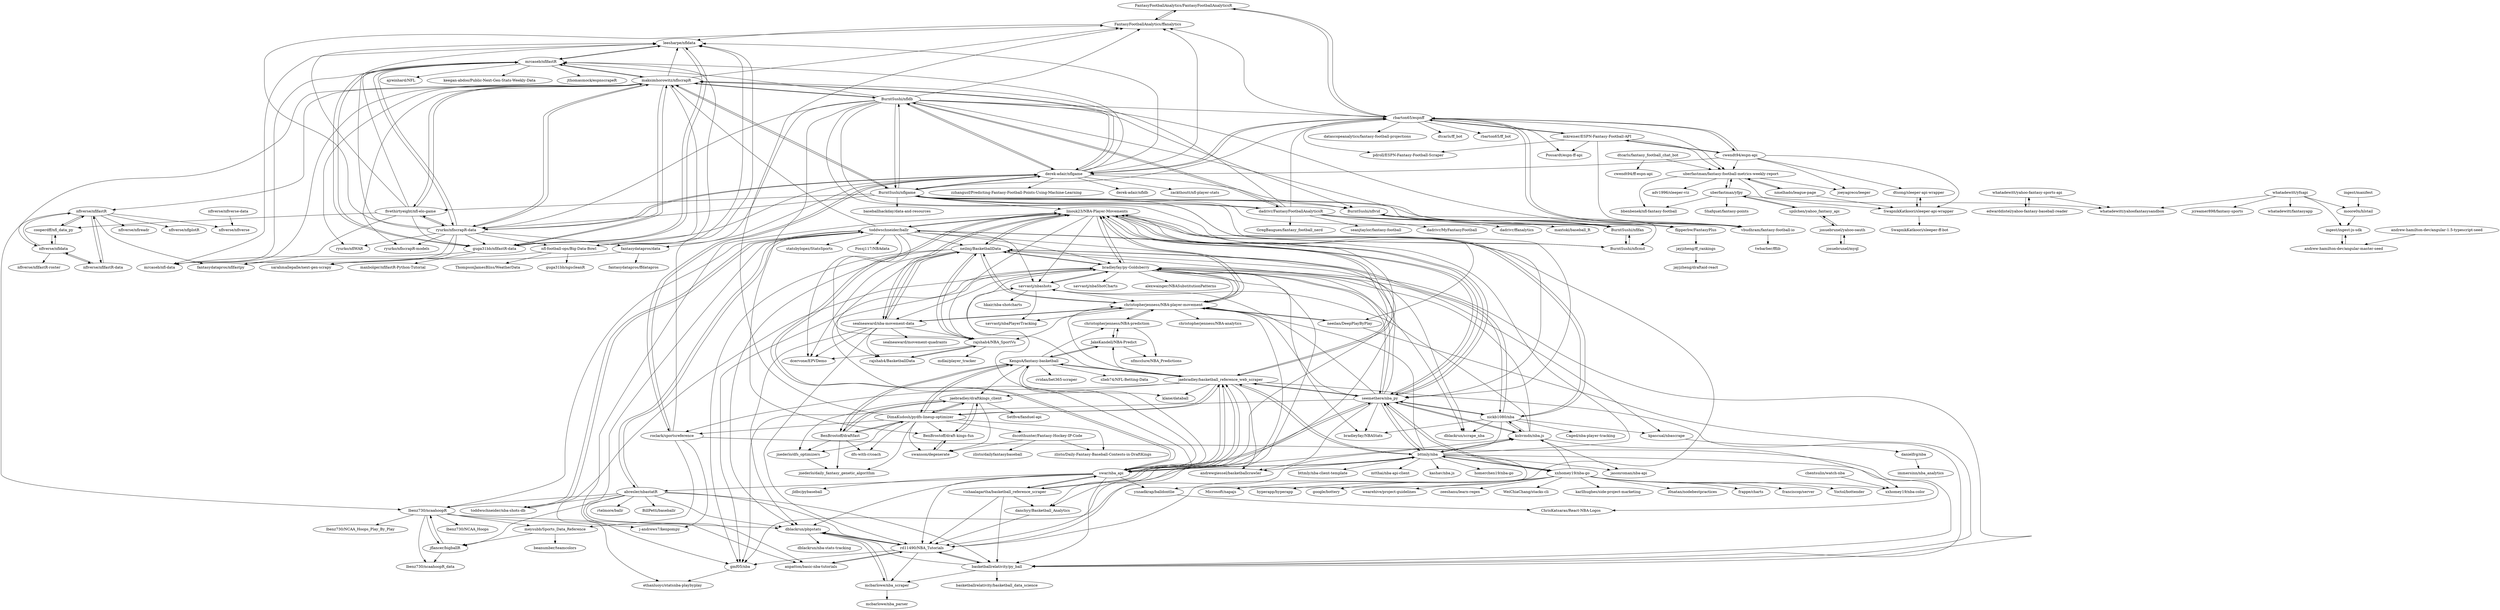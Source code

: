 digraph G {
"FantasyFootballAnalytics/FantasyFootballAnalyticsR" -> "FantasyFootballAnalytics/ffanalytics"
"FantasyFootballAnalytics/FantasyFootballAnalyticsR" -> "rbarton65/espnff"
"toddwschneider/ballr" -> "toddwschneider/nba-shots-db"
"toddwschneider/ballr" -> "abresler/nbastatR"
"toddwschneider/ballr" -> "neilmj/BasketballData"
"toddwschneider/ballr" -> "linouk23/NBA-Player-Movements"
"toddwschneider/ballr" -> "savvastj/nbashots"
"toddwschneider/ballr" -> "anpatton/basic-nba-tutorials"
"toddwschneider/ballr" -> "bradleyfay/py-Goldsberry"
"toddwschneider/ballr" -> "rajshah4/NBA_SportVu"
"toddwschneider/ballr" -> "maksimhorowitz/nflscrapR"
"toddwschneider/ballr" -> "lbenz730/ncaahoopR"
"toddwschneider/ballr" -> "statsbylopez/StatsSports"
"toddwschneider/ballr" -> "seemethere/nba_py"
"toddwschneider/ballr" -> "danchyy/Basketball_Analytics"
"toddwschneider/ballr" -> "dcervone/EPVDemo"
"toddwschneider/ballr" -> "Fossj117/NBAdata"
"swar/nba_api" -> "seemethere/nba_py"
"swar/nba_api" -> "jaebradley/basketball_reference_web_scraper"
"swar/nba_api" -> "bttmly/nba"
"swar/nba_api" -> "linouk23/NBA-Player-Movements"
"swar/nba_api" -> "vishaalagartha/basketball_reference_scraper"
"swar/nba_api" -> "basketballrelativity/py_ball"
"swar/nba_api" -> "rd11490/NBA_Tutorials"
"swar/nba_api" -> "abresler/nbastatR"
"swar/nba_api" -> "bradleyfay/py-Goldsberry"
"swar/nba_api" -> "jldbc/pybaseball" ["e"=1]
"swar/nba_api" -> "savvastj/nbashots"
"swar/nba_api" -> "dblackrun/pbpstats"
"swar/nba_api" -> "KengoA/fantasy-basketball"
"swar/nba_api" -> "ynnadkrap/balldontlie"
"swar/nba_api" -> "kshvmdn/nba.js"
"christopherjenness/NBA-player-movement" -> "sealneaward/nba-movement-data"
"christopherjenness/NBA-player-movement" -> "christopherjenness/NBA-analytics"
"christopherjenness/NBA-player-movement" -> "neilmj/BasketballData"
"christopherjenness/NBA-player-movement" -> "neeilan/DeepPlayByPlay"
"christopherjenness/NBA-player-movement" -> "linouk23/NBA-Player-Movements"
"christopherjenness/NBA-player-movement" -> "christopherjenness/NBA-prediction"
"christopherjenness/NBA-player-movement" -> "rajshah4/NBA_SportVu"
"christopherjenness/NBA-player-movement" -> "savvastj/nbaPlayerTracking"
"christopherjenness/NBA-player-movement" -> "bradleyfay/py-Goldsberry"
"christopherjenness/NBA-player-movement" -> "rd11490/NBA_Tutorials"
"xxhomey19/nba-go" -> "seemethere/nba_py"
"xxhomey19/nba-go" -> "bttmly/nba"
"xxhomey19/nba-go" -> "frappe/charts" ["e"=1]
"xxhomey19/nba-go" -> "franciscop/server" ["e"=1]
"xxhomey19/nba-go" -> "Yoctol/bottender" ["e"=1]
"xxhomey19/nba-go" -> "kshvmdn/nba.js"
"xxhomey19/nba-go" -> "Microsoft/napajs" ["e"=1]
"xxhomey19/nba-go" -> "hyperapp/hyperapp" ["e"=1]
"xxhomey19/nba-go" -> "google/bottery" ["e"=1]
"xxhomey19/nba-go" -> "xxhomey19/nba-color"
"xxhomey19/nba-go" -> "wearehive/project-guidelines" ["e"=1]
"xxhomey19/nba-go" -> "zeeshanu/learn-regex" ["e"=1]
"xxhomey19/nba-go" -> "WeiChiaChang/stacks-cli" ["e"=1]
"xxhomey19/nba-go" -> "karllhughes/side-project-marketing" ["e"=1]
"xxhomey19/nba-go" -> "i0natan/nodebestpractices" ["e"=1]
"BurntSushi/nfldb" -> "BurntSushi/nflgame"
"BurntSushi/nfldb" -> "derek-adair/nflgame"
"BurntSushi/nfldb" -> "maksimhorowitz/nflscrapR"
"BurntSushi/nfldb" -> "BurntSushi/nflvid"
"BurntSushi/nfldb" -> "dadrivr/FantasyFootballAnalyticsR"
"BurntSushi/nfldb" -> "BurntSushi/nflfan"
"BurntSushi/nfldb" -> "rbarton65/espnff"
"BurntSushi/nfldb" -> "BurntSushi/nflcmd"
"BurntSushi/nfldb" -> "ryurko/nflscrapR-data"
"BurntSushi/nfldb" -> "seemethere/nba_py"
"BurntSushi/nfldb" -> "vbudhram/fantasy-football-io"
"BurntSushi/nfldb" -> "BenBrostoff/draft-kings-fun"
"BurntSushi/nfldb" -> "nfl-football-ops/Big-Data-Bowl"
"BurntSushi/nfldb" -> "FantasyFootballAnalytics/ffanalytics"
"BurntSushi/nfldb" -> "mrcaseb/nflfastR"
"BurntSushi/nflgame" -> "BurntSushi/nfldb"
"BurntSushi/nflgame" -> "derek-adair/nflgame"
"BurntSushi/nflgame" -> "dadrivr/FantasyFootballAnalyticsR"
"BurntSushi/nflgame" -> "maksimhorowitz/nflscrapR"
"BurntSushi/nflgame" -> "BurntSushi/nflvid"
"BurntSushi/nflgame" -> "rbarton65/espnff"
"BurntSushi/nflgame" -> "BurntSushi/nflfan"
"BurntSushi/nflgame" -> "seemethere/nba_py"
"BurntSushi/nflgame" -> "vbudhram/fantasy-football-io"
"BurntSushi/nflgame" -> "BurntSushi/nflcmd"
"BurntSushi/nflgame" -> "linouk23/NBA-Player-Movements"
"BurntSushi/nflgame" -> "ryurko/nflscrapR-data"
"BurntSushi/nflgame" -> "baseballhackday/data-and-resources" ["e"=1]
"BurntSushi/nflgame" -> "flipperbw/FantasyPlus"
"BurntSushi/nflgame" -> "fivethirtyeight/nfl-elo-game"
"DimaKudosh/pydfs-lineup-optimizer" -> "BenBrostoff/draftfast"
"DimaKudosh/pydfs-lineup-optimizer" -> "jnederlo/dfs_optimizers"
"DimaKudosh/pydfs-lineup-optimizer" -> "jaebradley/draftkings_client"
"DimaKudosh/pydfs-lineup-optimizer" -> "BenBrostoff/draft-kings-fun"
"DimaKudosh/pydfs-lineup-optimizer" -> "swanson/degenerate"
"DimaKudosh/pydfs-lineup-optimizer" -> "KengoA/fantasy-basketball"
"DimaKudosh/pydfs-lineup-optimizer" -> "dscotthunter/Fantasy-Hockey-IP-Code"
"DimaKudosh/pydfs-lineup-optimizer" -> "dfs-with-r/coach"
"DimaKudosh/pydfs-lineup-optimizer" -> "jaebradley/basketball_reference_web_scraper"
"DimaKudosh/pydfs-lineup-optimizer" -> "jnederlo/daily_fantasy_genetic_algorithm"
"DimaKudosh/pydfs-lineup-optimizer" -> "roclark/sportsreference"
"DimaKudosh/pydfs-lineup-optimizer" -> "zlisto/Daily-Fantasy-Baseball-Contests-in-DraftKings"
"DimaKudosh/pydfs-lineup-optimizer" -> "FantasyFootballAnalytics/ffanalytics"
"kshvmdn/nba.js" -> "bttmly/nba"
"kshvmdn/nba.js" -> "nickb1080/nba"
"kshvmdn/nba.js" -> "seemethere/nba_py"
"kshvmdn/nba.js" -> "xxhomey19/nba-color"
"kshvmdn/nba.js" -> "jasonroman/nba-api"
"kshvmdn/nba.js" -> "bradleyfay/py-Goldsberry"
"kshvmdn/nba.js" -> "savvastj/nbashots"
"sealneaward/nba-movement-data" -> "neilmj/BasketballData"
"sealneaward/nba-movement-data" -> "christopherjenness/NBA-player-movement"
"sealneaward/nba-movement-data" -> "sealneaward/movement-quadrants"
"sealneaward/nba-movement-data" -> "linouk23/NBA-Player-Movements"
"sealneaward/nba-movement-data" -> "rajshah4/BasketballData"
"sealneaward/nba-movement-data" -> "dblackrun/pbpstats"
"sealneaward/nba-movement-data" -> "rajshah4/NBA_SportVu"
"sealneaward/nba-movement-data" -> "dcervone/EPVDemo"
"sealneaward/nba-movement-data" -> "rd11490/NBA_Tutorials"
"mkreiser/ESPN-Fantasy-Football-API" -> "rbarton65/espnff"
"mkreiser/ESPN-Fantasy-Football-API" -> "cwendt94/espn-api"
"mkreiser/ESPN-Fantasy-Football-API" -> "uberfastman/fantasy-football-metrics-weekly-report"
"mkreiser/ESPN-Fantasy-Football-API" -> "vbudhram/fantasy-football-io"
"mkreiser/ESPN-Fantasy-Football-API" -> "pdroll/ESPN-Fantasy-Football-Scraper"
"mkreiser/ESPN-Fantasy-Football-API" -> "Possardt/espn-ff-api"
"roclark/sportsreference" -> "meysubb/Sports_Data_Reference"
"roclark/sportsreference" -> "j-andrews7/kenpompy"
"roclark/sportsreference" -> "derek-adair/nflgame"
"roclark/sportsreference" -> "basketballrelativity/py_ball"
"roclark/sportsreference" -> "leesharpe/nfldata"
"seemethere/nba_py" -> "swar/nba_api"
"seemethere/nba_py" -> "bradleyfay/py-Goldsberry"
"seemethere/nba_py" -> "linouk23/NBA-Player-Movements"
"seemethere/nba_py" -> "bttmly/nba"
"seemethere/nba_py" -> "nickb1080/nba"
"seemethere/nba_py" -> "kshvmdn/nba.js"
"seemethere/nba_py" -> "neilmj/BasketballData"
"seemethere/nba_py" -> "jaebradley/basketball_reference_web_scraper"
"seemethere/nba_py" -> "savvastj/nbashots"
"seemethere/nba_py" -> "gmf05/nba"
"seemethere/nba_py" -> "andrewgiessel/basketballcrawler"
"seemethere/nba_py" -> "christopherjenness/NBA-player-movement"
"seemethere/nba_py" -> "toddwschneider/ballr"
"seemethere/nba_py" -> "bradleyfay/NBAStats"
"seemethere/nba_py" -> "xxhomey19/nba-go"
"ryurko/nflscrapR-data" -> "maksimhorowitz/nflscrapR"
"ryurko/nflscrapR-data" -> "mrcaseb/nflfastR"
"ryurko/nflscrapR-data" -> "guga31bb/nflfastR-data"
"ryurko/nflscrapR-data" -> "leesharpe/nfldata"
"ryurko/nflscrapR-data" -> "ryurko/nflscrapR-models"
"ryurko/nflscrapR-data" -> "derek-adair/nflgame"
"ryurko/nflscrapR-data" -> "nfl-football-ops/Big-Data-Bowl"
"ryurko/nflscrapR-data" -> "FantasyFootballAnalytics/ffanalytics"
"ryurko/nflscrapR-data" -> "fantasydatapros/data"
"ryurko/nflscrapR-data" -> "ryurko/nflWAR"
"ryurko/nflscrapR-data" -> "fivethirtyeight/nfl-elo-game"
"ryurko/nflscrapR-data" -> "sarahmallepalle/next-gen-scrapy"
"ryurko/nflscrapR-data" -> "mrcaseb/nfl-data"
"JakeKandell/NBA-Predict" -> "christopherjenness/NBA-prediction"
"JakeKandell/NBA-Predict" -> "KengoA/fantasy-basketball"
"JakeKandell/NBA-Predict" -> "nfmcclure/NBA_Predictions"
"christopherjenness/NBA-prediction" -> "nfmcclure/NBA_Predictions"
"christopherjenness/NBA-prediction" -> "JakeKandell/NBA-Predict"
"christopherjenness/NBA-prediction" -> "christopherjenness/NBA-player-movement"
"gmf05/nba" -> "ethanluoyc/statsnba-playbyplay"
"rd11490/NBA_Tutorials" -> "dblackrun/pbpstats"
"rd11490/NBA_Tutorials" -> "anpatton/basic-nba-tutorials"
"rd11490/NBA_Tutorials" -> "basketballrelativity/py_ball"
"rd11490/NBA_Tutorials" -> "mcbarlowe/nba_scraper"
"rd11490/NBA_Tutorials" -> "gmf05/nba"
"vbudhram/fantasy-football-io" -> "rbarton65/espnff"
"vbudhram/fantasy-football-io" -> "twbarber/fflib"
"rajshah4/NBA_SportVu" -> "rajshah4/BasketballData"
"rajshah4/NBA_SportVu" -> "neilmj/BasketballData"
"rajshah4/NBA_SportVu" -> "dcervone/EPVDemo"
"rajshah4/NBA_SportVu" -> "mdlai/player_tracker"
"SwapnikKatkoori/sleeper-api-wrapper" -> "dtsong/sleeper-api-wrapper"
"SwapnikKatkoori/sleeper-api-wrapper" -> "SwapnikKatkoori/sleeper-ff-bot"
"dtcarls/fantasy_football_chat_bot" -> "cwendt94/ff-espn-api"
"dtcarls/fantasy_football_chat_bot" -> "uberfastman/fantasy-football-metrics-weekly-report"
"nflverse/nflverse-data" -> "nflverse/nflverse"
"nfl-football-ops/Big-Data-Bowl" -> "leesharpe/nfldata"
"nfl-football-ops/Big-Data-Bowl" -> "sarahmallepalle/next-gen-scrapy"
"nfl-football-ops/Big-Data-Bowl" -> "mrcaseb/nflfastR"
"nfl-football-ops/Big-Data-Bowl" -> "ThompsonJamesBliss/WeatherData"
"nfl-football-ops/Big-Data-Bowl" -> "guga31bb/ngscleanR"
"derek-adair/nflgame" -> "maksimhorowitz/nflscrapR"
"derek-adair/nflgame" -> "derek-adair/nfldb"
"derek-adair/nflgame" -> "BurntSushi/nflgame"
"derek-adair/nflgame" -> "ryurko/nflscrapR-data"
"derek-adair/nflgame" -> "BurntSushi/nfldb"
"derek-adair/nflgame" -> "leesharpe/nfldata"
"derek-adair/nflgame" -> "roclark/sportsreference"
"derek-adair/nflgame" -> "FantasyFootballAnalytics/ffanalytics"
"derek-adair/nflgame" -> "guga31bb/nflfastR-data"
"derek-adair/nflgame" -> "rbarton65/espnff"
"derek-adair/nflgame" -> "BurntSushi/nflvid"
"derek-adair/nflgame" -> "mrcaseb/nflfastR"
"derek-adair/nflgame" -> "zackthoutt/nfl-player-stats"
"derek-adair/nflgame" -> "fantasydatapros/data"
"derek-adair/nflgame" -> "zzhangusf/Predicting-Fantasy-Football-Points-Using-Machine-Learning"
"linouk23/NBA-Player-Movements" -> "neilmj/BasketballData"
"linouk23/NBA-Player-Movements" -> "sealneaward/nba-movement-data"
"linouk23/NBA-Player-Movements" -> "seemethere/nba_py"
"linouk23/NBA-Player-Movements" -> "rajshah4/NBA_SportVu"
"linouk23/NBA-Player-Movements" -> "christopherjenness/NBA-player-movement"
"linouk23/NBA-Player-Movements" -> "bradleyfay/py-Goldsberry"
"linouk23/NBA-Player-Movements" -> "rd11490/NBA_Tutorials"
"linouk23/NBA-Player-Movements" -> "savvastj/nbashots"
"linouk23/NBA-Player-Movements" -> "toddwschneider/ballr"
"linouk23/NBA-Player-Movements" -> "gmf05/nba"
"linouk23/NBA-Player-Movements" -> "swar/nba_api"
"linouk23/NBA-Player-Movements" -> "neeilan/DeepPlayByPlay"
"linouk23/NBA-Player-Movements" -> "danchyy/Basketball_Analytics"
"linouk23/NBA-Player-Movements" -> "nickb1080/nba"
"linouk23/NBA-Player-Movements" -> "jaebradley/basketball_reference_web_scraper"
"KengoA/fantasy-basketball" -> "JakeKandell/NBA-Predict"
"KengoA/fantasy-basketball" -> "klane/databall" ["e"=1]
"KengoA/fantasy-basketball" -> "cvidan/bet365-scraper" ["e"=1]
"KengoA/fantasy-basketball" -> "christopherjenness/NBA-prediction"
"KengoA/fantasy-basketball" -> "DimaKudosh/pydfs-lineup-optimizer"
"KengoA/fantasy-basketball" -> "jaebradley/basketball_reference_web_scraper"
"KengoA/fantasy-basketball" -> "slieb74/NFL-Betting-Data"
"KengoA/fantasy-basketball" -> "BenBrostoff/draftfast"
"KengoA/fantasy-basketball" -> "jaebradley/draftkings_client"
"dscotthunter/Fantasy-Hockey-IP-Code" -> "swanson/degenerate"
"dscotthunter/Fantasy-Hockey-IP-Code" -> "zlisto/Daily-Fantasy-Baseball-Contests-in-DraftKings"
"dscotthunter/Fantasy-Hockey-IP-Code" -> "zlisto/dailyfantasybaseball"
"jaebradley/draftkings_client" -> "Setfive/fanduel-api"
"jaebradley/draftkings_client" -> "BenBrostoff/draftfast"
"jaebradley/draftkings_client" -> "BenBrostoff/draft-kings-fun"
"jaebradley/draftkings_client" -> "jnederlo/dfs_optimizers"
"jaebradley/draftkings_client" -> "DimaKudosh/pydfs-lineup-optimizer"
"jaebradley/draftkings_client" -> "swanson/degenerate"
"jnederlo/dfs_optimizers" -> "jnederlo/daily_fantasy_genetic_algorithm"
"bttmly/nba" -> "seemethere/nba_py"
"bttmly/nba" -> "kshvmdn/nba.js"
"bttmly/nba" -> "bttmly/nba-client-template"
"bttmly/nba" -> "swar/nba_api"
"bttmly/nba" -> "jasonroman/nba-api"
"bttmly/nba" -> "mtthai/nba-api-client"
"bttmly/nba" -> "jaebradley/basketball_reference_web_scraper"
"bttmly/nba" -> "kashav/nba.js"
"bttmly/nba" -> "homerchen19/nba-go" ["e"=1]
"bttmly/nba" -> "xxhomey19/nba-go"
"bttmly/nba" -> "ynnadkrap/balldontlie"
"bttmly/nba" -> "linouk23/NBA-Player-Movements"
"bttmly/nba" -> "andrewgiessel/basketballcrawler"
"bttmly/nba" -> "ChrisKatsaras/React-NBA-Logos"
"bttmly/nba" -> "christopherjenness/NBA-player-movement"
"vishaalagartha/basketball_reference_scraper" -> "jaebradley/basketball_reference_web_scraper"
"vishaalagartha/basketball_reference_scraper" -> "basketballrelativity/py_ball"
"vishaalagartha/basketball_reference_scraper" -> "rd11490/NBA_Tutorials"
"vishaalagartha/basketball_reference_scraper" -> "swar/nba_api"
"vishaalagartha/basketball_reference_scraper" -> "danchyy/Basketball_Analytics"
"chentsulin/watch-nba" -> "xxhomey19/nba-color"
"ynnadkrap/balldontlie" -> "ChrisKatsaras/React-NBA-Logos"
"flipperbw/FantasyPlus" -> "jayjzheng/ff_rankings"
"fivethirtyeight/nfl-elo-game" -> "mrcaseb/nflfastR"
"fivethirtyeight/nfl-elo-game" -> "maksimhorowitz/nflscrapR"
"fivethirtyeight/nfl-elo-game" -> "ryurko/nflscrapR-data"
"fivethirtyeight/nfl-elo-game" -> "leesharpe/nfldata"
"fivethirtyeight/nfl-elo-game" -> "cooperdff/nfl_data_py"
"fivethirtyeight/nfl-elo-game" -> "guga31bb/nflfastR-data"
"fivethirtyeight/nfl-elo-game" -> "fantasydatapros/nflfastpy"
"meysubb/Sports_Data_Reference" -> "jflancer/bigballR"
"meysubb/Sports_Data_Reference" -> "beanumber/teamcolors"
"fantasydatapros/data" -> "fantasydatapros/ffdatapros"
"fantasydatapros/data" -> "fantasydatapros/nflfastpy"
"dadrivr/FantasyFootballAnalyticsR" -> "BurntSushi/nflgame"
"dadrivr/FantasyFootballAnalyticsR" -> "BurntSushi/nfldb"
"dadrivr/FantasyFootballAnalyticsR" -> "dadrivr/MyFantasyFootball"
"dadrivr/FantasyFootballAnalyticsR" -> "dadrivr/ffanalytics"
"dadrivr/FantasyFootballAnalyticsR" -> "vbudhram/fantasy-football-io"
"dadrivr/FantasyFootballAnalyticsR" -> "maxtoki/baseball_R" ["e"=1]
"dadrivr/FantasyFootballAnalyticsR" -> "flipperbw/FantasyPlus"
"dadrivr/FantasyFootballAnalyticsR" -> "maksimhorowitz/nflscrapR"
"dadrivr/FantasyFootballAnalyticsR" -> "rbarton65/espnff"
"dadrivr/FantasyFootballAnalyticsR" -> "GregBaugues/fantasy_football_nerd"
"dadrivr/FantasyFootballAnalyticsR" -> "seanjtaylor/fantasy-football"
"cooperdff/nfl_data_py" -> "nflverse/nfldata"
"cooperdff/nfl_data_py" -> "nflverse/nflfastR"
"nflverse/nfldata" -> "nflverse/nflfastR"
"nflverse/nfldata" -> "nflverse/nflfastR-data"
"nflverse/nfldata" -> "nflverse/nflfastR-roster"
"nflverse/nfldata" -> "cooperdff/nfl_data_py"
"abresler/nbastatR" -> "toddwschneider/ballr"
"abresler/nbastatR" -> "rd11490/NBA_Tutorials"
"abresler/nbastatR" -> "basketballrelativity/py_ball"
"abresler/nbastatR" -> "anpatton/basic-nba-tutorials"
"abresler/nbastatR" -> "lbenz730/ncaahoopR"
"abresler/nbastatR" -> "jflancer/bigballR"
"abresler/nbastatR" -> "rtelmore/ballr"
"abresler/nbastatR" -> "dblackrun/pbpstats"
"abresler/nbastatR" -> "BillPetti/baseballr" ["e"=1]
"abresler/nbastatR" -> "toddwschneider/nba-shots-db"
"uberfastman/yfpy" -> "spilchen/yahoo_fantasy_api"
"uberfastman/yfpy" -> "Shafquat/fantasy-points"
"uberfastman/yfpy" -> "bbenbenek/nfl-fantasy-football"
"uberfastman/yfpy" -> "uberfastman/fantasy-football-metrics-weekly-report"
"uberfastman/yfpy" -> "whatadewitt/yahoofantasysandbox"
"basketballrelativity/py_ball" -> "rd11490/NBA_Tutorials"
"basketballrelativity/py_ball" -> "basketballrelativity/basketball_data_science"
"basketballrelativity/py_ball" -> "mcbarlowe/nba_scraper"
"basketballrelativity/py_ball" -> "dblackrun/pbpstats"
"guga31bb/nflfastR-data" -> "mrcaseb/nflfastR"
"guga31bb/nflfastR-data" -> "leesharpe/nfldata"
"guga31bb/nflfastR-data" -> "maxbolger/nflfastR-Python-Tutorial"
"guga31bb/nflfastR-data" -> "mrcaseb/nfl-data"
"guga31bb/nflfastR-data" -> "maksimhorowitz/nflscrapR"
"lbenz730/ncaahoopR" -> "jflancer/bigballR"
"lbenz730/ncaahoopR" -> "lbenz730/ncaahoopR_data"
"lbenz730/ncaahoopR" -> "lbenz730/NCAA_Hoops"
"lbenz730/ncaahoopR" -> "lbenz730/NCAA_Hoops_Play_By_Play"
"lbenz730/ncaahoopR" -> "meysubb/Sports_Data_Reference"
"lbenz730/ncaahoopR" -> "j-andrews7/kenpompy"
"lbenz730/ncaahoopR" -> "dblackrun/pbpstats"
"dtsong/sleeper-api-wrapper" -> "SwapnikKatkoori/sleeper-api-wrapper"
"neeilan/DeepPlayByPlay" -> "christopherjenness/NBA-player-movement"
"neeilan/DeepPlayByPlay" -> "basketballrelativity/py_ball"
"nickb1080/nba" -> "seemethere/nba_py"
"nickb1080/nba" -> "Caged/nba-player-tracking"
"nickb1080/nba" -> "neilmj/BasketballData"
"nickb1080/nba" -> "kshvmdn/nba.js"
"nickb1080/nba" -> "gmf05/nba"
"nickb1080/nba" -> "kpascual/nbascrape"
"nickb1080/nba" -> "linouk23/NBA-Player-Movements"
"nickb1080/nba" -> "bradleyfay/NBAStats"
"nickb1080/nba" -> "dblackrun/scrape_nba"
"jaebradley/basketball_reference_web_scraper" -> "vishaalagartha/basketball_reference_scraper"
"jaebradley/basketball_reference_web_scraper" -> "KengoA/fantasy-basketball"
"jaebradley/basketball_reference_web_scraper" -> "jaebradley/draftkings_client"
"jaebradley/basketball_reference_web_scraper" -> "swar/nba_api"
"jaebradley/basketball_reference_web_scraper" -> "klane/databall" ["e"=1]
"jaebradley/basketball_reference_web_scraper" -> "DimaKudosh/pydfs-lineup-optimizer"
"jaebradley/basketball_reference_web_scraper" -> "seemethere/nba_py"
"jaebradley/basketball_reference_web_scraper" -> "JakeKandell/NBA-Predict"
"jaebradley/basketball_reference_web_scraper" -> "andrewgiessel/basketballcrawler"
"jaebradley/basketball_reference_web_scraper" -> "bttmly/nba"
"jaebradley/basketball_reference_web_scraper" -> "roclark/sportsreference"
"jaebradley/basketball_reference_web_scraper" -> "basketballrelativity/py_ball"
"jaebradley/basketball_reference_web_scraper" -> "linouk23/NBA-Player-Movements"
"jaebradley/basketball_reference_web_scraper" -> "christopherjenness/NBA-player-movement"
"jaebradley/basketball_reference_web_scraper" -> "bradleyfay/py-Goldsberry"
"rbarton65/espnff" -> "mkreiser/ESPN-Fantasy-Football-API"
"rbarton65/espnff" -> "vbudhram/fantasy-football-io"
"rbarton65/espnff" -> "cwendt94/espn-api"
"rbarton65/espnff" -> "FantasyFootballAnalytics/FantasyFootballAnalyticsR"
"rbarton65/espnff" -> "datascopeanalytics/fantasy-football-projections"
"rbarton65/espnff" -> "dtcarls/ff_bot"
"rbarton65/espnff" -> "pdroll/ESPN-Fantasy-Football-Scraper"
"rbarton65/espnff" -> "rbarton65/ff_bot"
"rbarton65/espnff" -> "derek-adair/nflgame"
"rbarton65/espnff" -> "uberfastman/fantasy-football-metrics-weekly-report"
"rbarton65/espnff" -> "Possardt/espn-ff-api"
"rbarton65/espnff" -> "FantasyFootballAnalytics/ffanalytics"
"BenBrostoff/draftfast" -> "DimaKudosh/pydfs-lineup-optimizer"
"BenBrostoff/draftfast" -> "jaebradley/draftkings_client"
"BenBrostoff/draftfast" -> "jnederlo/dfs_optimizers"
"BenBrostoff/draftfast" -> "dfs-with-r/coach"
"BenBrostoff/draftfast" -> "jnederlo/daily_fantasy_genetic_algorithm"
"BenBrostoff/draftfast" -> "KengoA/fantasy-basketball"
"BurntSushi/nflcmd" -> "BurntSushi/nflfan"
"BurntSushi/nflfan" -> "BurntSushi/nflcmd"
"BurntSushi/nflfan" -> "BurntSushi/nflvid"
"BurntSushi/nflvid" -> "BurntSushi/nflfan"
"BurntSushi/nflvid" -> "BurntSushi/nflcmd"
"FantasyFootballAnalytics/ffanalytics" -> "FantasyFootballAnalytics/FantasyFootballAnalyticsR"
"FantasyFootballAnalytics/ffanalytics" -> "leesharpe/nfldata"
"leesharpe/nfldata" -> "guga31bb/nflfastR-data"
"leesharpe/nfldata" -> "mrcaseb/nflfastR"
"leesharpe/nfldata" -> "mrcaseb/nfl-data"
"maksimhorowitz/nflscrapR" -> "ryurko/nflscrapR-data"
"maksimhorowitz/nflscrapR" -> "mrcaseb/nflfastR"
"maksimhorowitz/nflscrapR" -> "leesharpe/nfldata"
"maksimhorowitz/nflscrapR" -> "derek-adair/nflgame"
"maksimhorowitz/nflscrapR" -> "guga31bb/nflfastR-data"
"maksimhorowitz/nflscrapR" -> "ryurko/nflWAR"
"maksimhorowitz/nflscrapR" -> "nflverse/nflfastR"
"maksimhorowitz/nflscrapR" -> "nfl-football-ops/Big-Data-Bowl"
"maksimhorowitz/nflscrapR" -> "ryurko/nflscrapR-models"
"maksimhorowitz/nflscrapR" -> "lbenz730/ncaahoopR"
"maksimhorowitz/nflscrapR" -> "fivethirtyeight/nfl-elo-game"
"maksimhorowitz/nflscrapR" -> "FantasyFootballAnalytics/ffanalytics"
"maksimhorowitz/nflscrapR" -> "BurntSushi/nfldb"
"maksimhorowitz/nflscrapR" -> "mrcaseb/nfl-data"
"maksimhorowitz/nflscrapR" -> "BurntSushi/nflgame"
"mrcaseb/nflfastR" -> "guga31bb/nflfastR-data"
"mrcaseb/nflfastR" -> "leesharpe/nfldata"
"mrcaseb/nflfastR" -> "maksimhorowitz/nflscrapR"
"mrcaseb/nflfastR" -> "ajreinhard/NFL"
"mrcaseb/nflfastR" -> "ryurko/nflscrapR-data"
"mrcaseb/nflfastR" -> "keegan-abdoo/Public-Next-Gen-Stats-Weekly-Data"
"mrcaseb/nflfastR" -> "mrcaseb/nfl-data"
"mrcaseb/nflfastR" -> "jthomasmock/espnscrapeR"
"nflverse/nflfastR" -> "nflverse/nfldata"
"nflverse/nflfastR" -> "nflverse/nflfastR-data"
"nflverse/nflfastR" -> "cooperdff/nfl_data_py"
"nflverse/nflfastR" -> "nflverse/nflreadr"
"nflverse/nflfastR" -> "fantasydatapros/nflfastpy"
"nflverse/nflfastR" -> "nflverse/nflplotR"
"nflverse/nflfastR" -> "nflverse/nflverse"
"cwendt94/espn-api" -> "rbarton65/espnff"
"cwendt94/espn-api" -> "mkreiser/ESPN-Fantasy-Football-API"
"cwendt94/espn-api" -> "uberfastman/fantasy-football-metrics-weekly-report"
"cwendt94/espn-api" -> "dtsong/sleeper-api-wrapper"
"cwendt94/espn-api" -> "SwapnikKatkoori/sleeper-api-wrapper"
"cwendt94/espn-api" -> "derek-adair/nflgame"
"cwendt94/espn-api" -> "joeyagreco/leeger"
"spilchen/yahoo_fantasy_api" -> "josuebrunel/yahoo-oauth"
"spilchen/yahoo_fantasy_api" -> "uberfastman/yfpy"
"uberfastman/fantasy-football-metrics-weekly-report" -> "bbenbenek/nfl-fantasy-football"
"uberfastman/fantasy-football-metrics-weekly-report" -> "uberfastman/yfpy"
"uberfastman/fantasy-football-metrics-weekly-report" -> "nmelhado/league-page"
"uberfastman/fantasy-football-metrics-weekly-report" -> "adv1996/sleeper-viz"
"uberfastman/fantasy-football-metrics-weekly-report" -> "SwapnikKatkoori/sleeper-api-wrapper"
"uberfastman/fantasy-football-metrics-weekly-report" -> "joeyagreco/leeger"
"danchyy/Basketball_Analytics" -> "rd11490/NBA_Tutorials"
"nflverse/nflfastR-data" -> "nflverse/nflfastR"
"nflverse/nflfastR-data" -> "nflverse/nfldata"
"josuebrunel/myql" -> "josuebrunel/yahoo-oauth"
"dblackrun/pbpstats" -> "rd11490/NBA_Tutorials"
"dblackrun/pbpstats" -> "dblackrun/nba-stats-tracking"
"dblackrun/pbpstats" -> "mcbarlowe/nba_scraper"
"bradleyfay/py-Goldsberry" -> "bradleyfay/NBAStats"
"bradleyfay/py-Goldsberry" -> "seemethere/nba_py"
"bradleyfay/py-Goldsberry" -> "savvastj/nbashots"
"bradleyfay/py-Goldsberry" -> "ethanluoyc/statsnba-playbyplay"
"bradleyfay/py-Goldsberry" -> "linouk23/NBA-Player-Movements"
"bradleyfay/py-Goldsberry" -> "gmf05/nba"
"bradleyfay/py-Goldsberry" -> "christopherjenness/NBA-player-movement"
"bradleyfay/py-Goldsberry" -> "savvastj/nbaShotCharts"
"bradleyfay/py-Goldsberry" -> "neilmj/BasketballData"
"bradleyfay/py-Goldsberry" -> "kpascual/nbascrape"
"bradleyfay/py-Goldsberry" -> "basketballrelativity/py_ball"
"bradleyfay/py-Goldsberry" -> "dblackrun/scrape_nba"
"bradleyfay/py-Goldsberry" -> "sealneaward/nba-movement-data"
"bradleyfay/py-Goldsberry" -> "alexwainger/NBASubstitutionPatterns"
"bradleyfay/py-Goldsberry" -> "rd11490/NBA_Tutorials"
"savvastj/nbashots" -> "bradleyfay/py-Goldsberry"
"savvastj/nbashots" -> "savvastj/nbaPlayerTracking"
"savvastj/nbashots" -> "hkair/nba-shotcharts"
"savvastj/nbashots" -> "christopherjenness/NBA-player-movement"
"nmelhado/league-page" -> "SwapnikKatkoori/sleeper-api-wrapper"
"nmelhado/league-page" -> "uberfastman/fantasy-football-metrics-weekly-report"
"toddwschneider/nba-shots-db" -> "toddwschneider/ballr"
"swanson/degenerate" -> "BenBrostoff/draft-kings-fun"
"neilmj/BasketballData" -> "sealneaward/nba-movement-data"
"neilmj/BasketballData" -> "linouk23/NBA-Player-Movements"
"neilmj/BasketballData" -> "rajshah4/NBA_SportVu"
"neilmj/BasketballData" -> "christopherjenness/NBA-player-movement"
"neilmj/BasketballData" -> "dblackrun/scrape_nba"
"neilmj/BasketballData" -> "rajshah4/BasketballData"
"neilmj/BasketballData" -> "nickb1080/nba"
"neilmj/BasketballData" -> "dcervone/EPVDemo"
"neilmj/BasketballData" -> "gmf05/nba"
"neilmj/BasketballData" -> "bradleyfay/py-Goldsberry"
"neilmj/BasketballData" -> "dblackrun/pbpstats"
"jayjzheng/ff_rankings" -> "jayjzheng/draftaid-react"
"anpatton/basic-nba-tutorials" -> "rd11490/NBA_Tutorials"
"BenBrostoff/draft-kings-fun" -> "swanson/degenerate"
"BenBrostoff/draft-kings-fun" -> "jaebradley/draftkings_client"
"edwarddistel/yahoo-fantasy-baseball-reader" -> "whatadewitt/yahoo-fantasy-sports-api"
"whatadewitt/yahoo-fantasy-sports-api" -> "edwarddistel/yahoo-fantasy-baseball-reader"
"whatadewitt/yahoo-fantasy-sports-api" -> "whatadewitt/yahoofantasysandbox"
"josuebrunel/yahoo-oauth" -> "josuebrunel/myql"
"josuebrunel/yahoo-oauth" -> "spilchen/yahoo_fantasy_api"
"rajshah4/BasketballData" -> "rajshah4/NBA_SportVu"
"ingest/manifest" -> "moore0n/hlstail"
"danielfrg/nba" -> "immersinn/nba_analytics"
"jflancer/bigballR" -> "lbenz730/ncaahoopR_data"
"jflancer/bigballR" -> "lbenz730/ncaahoopR"
"mcbarlowe/nba_scraper" -> "mcbarlowe/nba_parser"
"mcbarlowe/nba_scraper" -> "dblackrun/pbpstats"
"kpascual/nbascrape" -> "danielfrg/nba"
"whatadewitt/yfsapi" -> "moore0n/hlstail"
"whatadewitt/yfsapi" -> "whatadewitt/yahoofantasysandbox"
"whatadewitt/yfsapi" -> "whatadewitt/fantasyapp"
"whatadewitt/yfsapi" -> "ingest/ingest-js-sdk"
"whatadewitt/yfsapi" -> "jcreamer898/fantasy-sports"
"moore0n/hlstail" -> "ingest/ingest-js-sdk"
"andrew-hamilton-dev/angular-1.5-typescript-seed" -> "andrew-hamilton-dev/angular-master-seed"
"andrew-hamilton-dev/angular-master-seed" -> "ingest/ingest-js-sdk"
"ingest/ingest-js-sdk" -> "andrew-hamilton-dev/angular-master-seed"
"FantasyFootballAnalytics/FantasyFootballAnalyticsR" ["l"="24.328,-27.934"]
"FantasyFootballAnalytics/ffanalytics" ["l"="24.371,-27.921"]
"rbarton65/espnff" ["l"="24.311,-27.953"]
"toddwschneider/ballr" ["l"="24.555,-27.953"]
"toddwschneider/nba-shots-db" ["l"="24.579,-27.926"]
"abresler/nbastatR" ["l"="24.534,-27.927"]
"neilmj/BasketballData" ["l"="24.575,-27.985"]
"linouk23/NBA-Player-Movements" ["l"="24.541,-27.98"]
"savvastj/nbashots" ["l"="24.567,-28.002"]
"anpatton/basic-nba-tutorials" ["l"="24.559,-27.935"]
"bradleyfay/py-Goldsberry" ["l"="24.557,-27.991"]
"rajshah4/NBA_SportVu" ["l"="24.598,-27.967"]
"maksimhorowitz/nflscrapR" ["l"="24.391,-27.909"]
"lbenz730/ncaahoopR" ["l"="24.484,-27.928"]
"statsbylopez/StatsSports" ["l"="24.609,-27.917"]
"seemethere/nba_py" ["l"="24.521,-28.002"]
"danchyy/Basketball_Analytics" ["l"="24.523,-27.959"]
"dcervone/EPVDemo" ["l"="24.6,-27.979"]
"Fossj117/NBAdata" ["l"="24.608,-27.934"]
"swar/nba_api" ["l"="24.51,-27.979"]
"jaebradley/basketball_reference_web_scraper" ["l"="24.505,-27.95"]
"bttmly/nba" ["l"="24.503,-28.021"]
"vishaalagartha/basketball_reference_scraper" ["l"="24.492,-27.963"]
"basketballrelativity/py_ball" ["l"="24.523,-27.944"]
"rd11490/NBA_Tutorials" ["l"="24.541,-27.958"]
"jldbc/pybaseball" ["l"="-37.243,40.981"]
"dblackrun/pbpstats" ["l"="24.543,-27.941"]
"KengoA/fantasy-basketball" ["l"="24.511,-27.902"]
"ynnadkrap/balldontlie" ["l"="24.467,-28.018"]
"kshvmdn/nba.js" ["l"="24.534,-28.032"]
"christopherjenness/NBA-player-movement" ["l"="24.563,-27.97"]
"sealneaward/nba-movement-data" ["l"="24.582,-27.969"]
"christopherjenness/NBA-analytics" ["l"="24.616,-27.951"]
"neeilan/DeepPlayByPlay" ["l"="24.579,-27.948"]
"christopherjenness/NBA-prediction" ["l"="24.559,-27.911"]
"savvastj/nbaPlayerTracking" ["l"="24.602,-27.996"]
"xxhomey19/nba-go" ["l"="24.525,-28.071"]
"frappe/charts" ["l"="26.164,-26.347"]
"franciscop/server" ["l"="25.879,-26.36"]
"Yoctol/bottender" ["l"="11.578,-5.119"]
"Microsoft/napajs" ["l"="25.974,-26.467"]
"hyperapp/hyperapp" ["l"="26.097,-26.456"]
"google/bottery" ["l"="25.978,-26.332"]
"xxhomey19/nba-color" ["l"="24.555,-28.087"]
"wearehive/project-guidelines" ["l"="28.27,-19.478"]
"zeeshanu/learn-regex" ["l"="28.369,-19.428"]
"WeiChiaChang/stacks-cli" ["l"="25.61,-26.34"]
"karllhughes/side-project-marketing" ["l"="28.347,-19.309"]
"i0natan/nodebestpractices" ["l"="28.199,-19.693"]
"BurntSushi/nfldb" ["l"="24.38,-27.94"]
"BurntSushi/nflgame" ["l"="24.391,-27.961"]
"derek-adair/nflgame" ["l"="24.355,-27.926"]
"BurntSushi/nflvid" ["l"="24.403,-27.941"]
"dadrivr/FantasyFootballAnalyticsR" ["l"="24.357,-27.976"]
"BurntSushi/nflfan" ["l"="24.411,-27.963"]
"BurntSushi/nflcmd" ["l"="24.414,-27.951"]
"ryurko/nflscrapR-data" ["l"="24.364,-27.904"]
"vbudhram/fantasy-football-io" ["l"="24.329,-27.972"]
"BenBrostoff/draft-kings-fun" ["l"="24.444,-27.882"]
"nfl-football-ops/Big-Data-Bowl" ["l"="24.341,-27.902"]
"mrcaseb/nflfastR" ["l"="24.371,-27.888"]
"baseballhackday/data-and-resources" ["l"="-37.26,40.946"]
"flipperbw/FantasyPlus" ["l"="24.372,-28.009"]
"fivethirtyeight/nfl-elo-game" ["l"="24.375,-27.875"]
"DimaKudosh/pydfs-lineup-optimizer" ["l"="24.475,-27.888"]
"BenBrostoff/draftfast" ["l"="24.502,-27.874"]
"jnederlo/dfs_optimizers" ["l"="24.494,-27.855"]
"jaebradley/draftkings_client" ["l"="24.479,-27.875"]
"swanson/degenerate" ["l"="24.459,-27.862"]
"dscotthunter/Fantasy-Hockey-IP-Code" ["l"="24.478,-27.836"]
"dfs-with-r/coach" ["l"="24.51,-27.856"]
"jnederlo/daily_fantasy_genetic_algorithm" ["l"="24.486,-27.863"]
"roclark/sportsreference" ["l"="24.434,-27.919"]
"zlisto/Daily-Fantasy-Baseball-Contests-in-DraftKings" ["l"="24.472,-27.854"]
"nickb1080/nba" ["l"="24.562,-28.021"]
"jasonroman/nba-api" ["l"="24.503,-28.049"]
"sealneaward/movement-quadrants" ["l"="24.624,-27.964"]
"rajshah4/BasketballData" ["l"="24.616,-27.977"]
"mkreiser/ESPN-Fantasy-Football-API" ["l"="24.274,-27.971"]
"cwendt94/espn-api" ["l"="24.262,-27.956"]
"uberfastman/fantasy-football-metrics-weekly-report" ["l"="24.212,-27.966"]
"pdroll/ESPN-Fantasy-Football-Scraper" ["l"="24.294,-27.974"]
"Possardt/espn-ff-api" ["l"="24.286,-27.958"]
"meysubb/Sports_Data_Reference" ["l"="24.46,-27.922"]
"j-andrews7/kenpompy" ["l"="24.454,-27.907"]
"leesharpe/nfldata" ["l"="24.379,-27.898"]
"gmf05/nba" ["l"="24.55,-28.004"]
"andrewgiessel/basketballcrawler" ["l"="24.482,-27.996"]
"bradleyfay/NBAStats" ["l"="24.545,-28.019"]
"guga31bb/nflfastR-data" ["l"="24.356,-27.882"]
"ryurko/nflscrapR-models" ["l"="24.403,-27.891"]
"fantasydatapros/data" ["l"="24.328,-27.874"]
"ryurko/nflWAR" ["l"="24.393,-27.882"]
"sarahmallepalle/next-gen-scrapy" ["l"="24.327,-27.893"]
"mrcaseb/nfl-data" ["l"="24.353,-27.894"]
"JakeKandell/NBA-Predict" ["l"="24.539,-27.899"]
"nfmcclure/NBA_Predictions" ["l"="24.57,-27.883"]
"ethanluoyc/statsnba-playbyplay" ["l"="24.582,-28.019"]
"mcbarlowe/nba_scraper" ["l"="24.553,-27.924"]
"twbarber/fflib" ["l"="24.308,-28.003"]
"mdlai/player_tracker" ["l"="24.648,-27.965"]
"SwapnikKatkoori/sleeper-api-wrapper" ["l"="24.225,-27.983"]
"dtsong/sleeper-api-wrapper" ["l"="24.24,-27.974"]
"SwapnikKatkoori/sleeper-ff-bot" ["l"="24.217,-28.006"]
"dtcarls/fantasy_football_chat_bot" ["l"="24.174,-28.002"]
"cwendt94/ff-espn-api" ["l"="24.153,-28.023"]
"nflverse/nflverse-data" ["l"="24.343,-27.745"]
"nflverse/nflverse" ["l"="24.351,-27.772"]
"ThompsonJamesBliss/WeatherData" ["l"="24.304,-27.895"]
"guga31bb/ngscleanR" ["l"="24.309,-27.883"]
"derek-adair/nfldb" ["l"="24.321,-27.918"]
"zackthoutt/nfl-player-stats" ["l"="24.301,-27.914"]
"zzhangusf/Predicting-Fantasy-Football-Points-Using-Machine-Learning" ["l"="24.335,-27.95"]
"klane/databall" ["l"="23.86,-33.108"]
"cvidan/bet365-scraper" ["l"="23.879,-33.054"]
"slieb74/NFL-Betting-Data" ["l"="24.534,-27.87"]
"zlisto/dailyfantasybaseball" ["l"="24.483,-27.815"]
"Setfive/fanduel-api" ["l"="24.458,-27.84"]
"bttmly/nba-client-template" ["l"="24.483,-28.061"]
"mtthai/nba-api-client" ["l"="24.482,-28.043"]
"kashav/nba.js" ["l"="24.467,-28.055"]
"homerchen19/nba-go" ["l"="33.028,34.81"]
"ChrisKatsaras/React-NBA-Logos" ["l"="24.464,-28.037"]
"chentsulin/watch-nba" ["l"="24.573,-28.12"]
"jayjzheng/ff_rankings" ["l"="24.359,-28.045"]
"cooperdff/nfl_data_py" ["l"="24.344,-27.824"]
"fantasydatapros/nflfastpy" ["l"="24.348,-27.844"]
"jflancer/bigballR" ["l"="24.494,-27.915"]
"beanumber/teamcolors" ["l"="24.443,-27.941"]
"fantasydatapros/ffdatapros" ["l"="24.294,-27.855"]
"dadrivr/MyFantasyFootball" ["l"="24.359,-27.996"]
"dadrivr/ffanalytics" ["l"="24.349,-28.003"]
"maxtoki/baseball_R" ["l"="-37.295,40.971"]
"GregBaugues/fantasy_football_nerd" ["l"="24.335,-28.015"]
"seanjtaylor/fantasy-football" ["l"="24.335,-27.996"]
"nflverse/nfldata" ["l"="24.335,-27.803"]
"nflverse/nflfastR" ["l"="24.359,-27.812"]
"nflverse/nflfastR-data" ["l"="24.347,-27.791"]
"nflverse/nflfastR-roster" ["l"="24.315,-27.788"]
"rtelmore/ballr" ["l"="24.554,-27.887"]
"BillPetti/baseballr" ["l"="-37.28,40.979"]
"uberfastman/yfpy" ["l"="24.151,-27.963"]
"spilchen/yahoo_fantasy_api" ["l"="24.122,-27.969"]
"Shafquat/fantasy-points" ["l"="24.139,-27.978"]
"bbenbenek/nfl-fantasy-football" ["l"="24.175,-27.959"]
"whatadewitt/yahoofantasysandbox" ["l"="24.083,-27.952"]
"basketballrelativity/basketball_data_science" ["l"="24.513,-27.922"]
"maxbolger/nflfastR-Python-Tutorial" ["l"="24.324,-27.854"]
"lbenz730/ncaahoopR_data" ["l"="24.479,-27.907"]
"lbenz730/NCAA_Hoops" ["l"="24.46,-27.954"]
"lbenz730/NCAA_Hoops_Play_By_Play" ["l"="24.464,-27.94"]
"Caged/nba-player-tracking" ["l"="24.59,-28.057"]
"kpascual/nbascrape" ["l"="24.602,-28.033"]
"dblackrun/scrape_nba" ["l"="24.589,-28.006"]
"datascopeanalytics/fantasy-football-projections" ["l"="24.292,-27.989"]
"dtcarls/ff_bot" ["l"="24.27,-27.93"]
"rbarton65/ff_bot" ["l"="24.289,-27.943"]
"ajreinhard/NFL" ["l"="24.385,-27.86"]
"keegan-abdoo/Public-Next-Gen-Stats-Weekly-Data" ["l"="24.356,-27.862"]
"jthomasmock/espnscrapeR" ["l"="24.376,-27.848"]
"nflverse/nflreadr" ["l"="24.371,-27.783"]
"nflverse/nflplotR" ["l"="24.376,-27.797"]
"joeyagreco/leeger" ["l"="24.23,-27.952"]
"josuebrunel/yahoo-oauth" ["l"="24.101,-27.979"]
"nmelhado/league-page" ["l"="24.199,-27.982"]
"adv1996/sleeper-viz" ["l"="24.197,-27.95"]
"josuebrunel/myql" ["l"="24.084,-27.989"]
"dblackrun/nba-stats-tracking" ["l"="24.583,-27.911"]
"savvastj/nbaShotCharts" ["l"="24.582,-28.036"]
"alexwainger/NBASubstitutionPatterns" ["l"="24.621,-28.01"]
"hkair/nba-shotcharts" ["l"="24.602,-28.018"]
"jayjzheng/draftaid-react" ["l"="24.351,-28.067"]
"edwarddistel/yahoo-fantasy-baseball-reader" ["l"="24.047,-27.915"]
"whatadewitt/yahoo-fantasy-sports-api" ["l"="24.062,-27.931"]
"ingest/manifest" ["l"="23.977,-27.972"]
"moore0n/hlstail" ["l"="24,-27.964"]
"danielfrg/nba" ["l"="24.637,-28.055"]
"immersinn/nba_analytics" ["l"="24.657,-28.068"]
"mcbarlowe/nba_parser" ["l"="24.578,-27.899"]
"whatadewitt/yfsapi" ["l"="24.031,-27.96"]
"whatadewitt/fantasyapp" ["l"="24.035,-27.977"]
"ingest/ingest-js-sdk" ["l"="24.006,-27.951"]
"jcreamer898/fantasy-sports" ["l"="24.016,-27.979"]
"andrew-hamilton-dev/angular-1.5-typescript-seed" ["l"="23.972,-27.934"]
"andrew-hamilton-dev/angular-master-seed" ["l"="23.989,-27.943"]
}